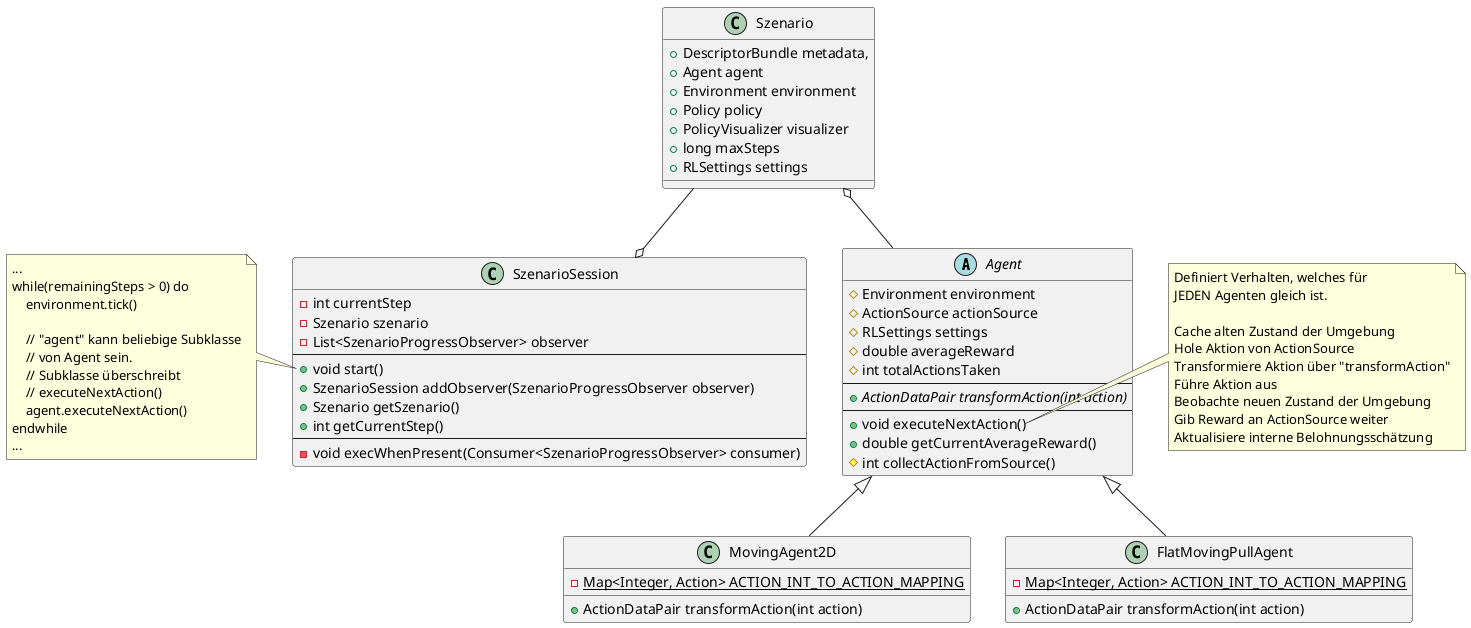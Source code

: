@startuml
'https://plantuml.com/class-diagram

abstract class Agent {
    #Environment environment
    #ActionSource actionSource
    #RLSettings settings
    #double averageReward
    #int totalActionsTaken
    --
    +{abstract} ActionDataPair transformAction(int action)
    ---
    +void executeNextAction()
    +double getCurrentAverageReward()
    #int collectActionFromSource()
}

class MovingAgent2D {
    -{static} Map<Integer, Action> ACTION_INT_TO_ACTION_MAPPING
    +ActionDataPair transformAction(int action)
}

class FlatMovingPullAgent {
    -{static} Map<Integer, Action> ACTION_INT_TO_ACTION_MAPPING
    +ActionDataPair transformAction(int action)
}

class Szenario {
    +DescriptorBundle metadata,
    +Agent agent
    +Environment environment
    +Policy policy
    +PolicyVisualizer visualizer
    +long maxSteps
    +RLSettings settings
}

class SzenarioSession {
    -int currentStep
    -Szenario szenario
    -List<SzenarioProgressObserver> observer
    --
    +void start()
    +SzenarioSession addObserver(SzenarioProgressObserver observer)
    +Szenario getSzenario()
    +int getCurrentStep()
    --
    -void execWhenPresent(Consumer<SzenarioProgressObserver> consumer)
}

note left of SzenarioSession::start
    ...
    while(remainingSteps > 0) do
        environment.tick()

        // "agent" kann beliebige Subklasse
        // von Agent sein.
        // Subklasse überschreibt
        // executeNextAction()
        agent.executeNextAction()
    endwhile
    ...
end note

note right of Agent::executeNextAction
    Definiert Verhalten, welches für
    JEDEN Agenten gleich ist.

    Cache alten Zustand der Umgebung
    Hole Aktion von ActionSource
    Transformiere Aktion über "transformAction"
    Führe Aktion aus
    Beobachte neuen Zustand der Umgebung
    Gib Reward an ActionSource weiter
    Aktualisiere interne Belohnungsschätzung
end note

Agent <|-- FlatMovingPullAgent
Agent <|-- MovingAgent2D

Szenario o-- Agent
Szenario --o SzenarioSession

@enduml